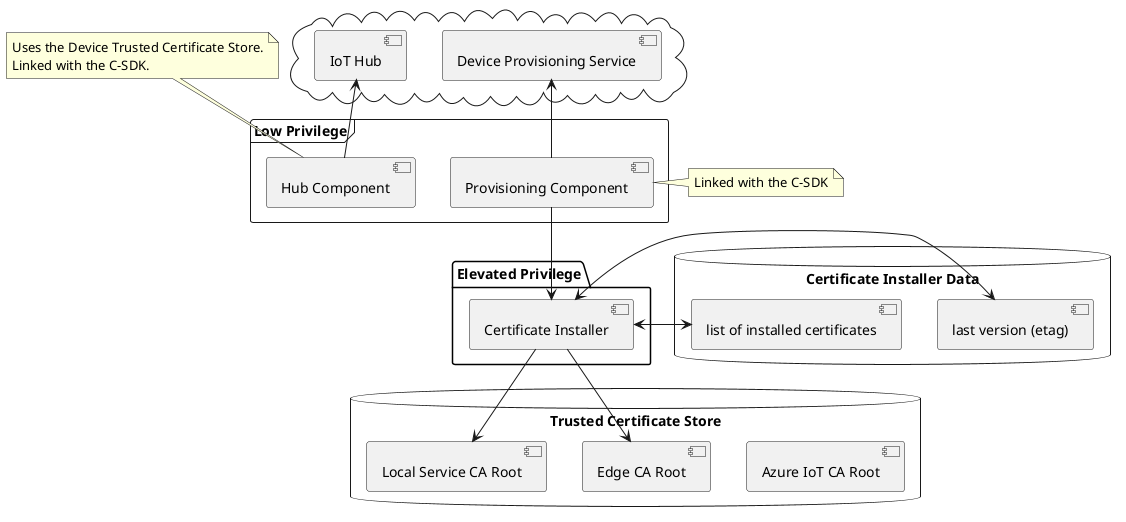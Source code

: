 @startuml
frame "Low Privilege" {
  [Provisioning Component]
  [Hub Component]
}

package "Elevated Privilege"{
    [Certificate Installer]
}

cloud {
  [Device Provisioning Service]
  [IoT Hub]
}


database "Trusted Certificate Store" {
    [Azure IoT CA Root]
    [Edge CA Root]
    [Local Service CA Root]
}

database "Certificate Installer Data" {
    [last version (etag)]
    [list of installed certificates]
}

[Device Provisioning Service] <--[Provisioning Component]
[IoT Hub] <-- [Hub Component]
[Provisioning Component] --> [Certificate Installer]
[Certificate Installer] --> [Edge CA Root]
[Certificate Installer] --> [Local Service CA Root]
[Certificate Installer] <-> [last version (etag)]
[Certificate Installer] <-> [list of installed certificates]

note right of "Provisioning Component": Linked with the C-SDK
note top of "Hub Component"
Uses the Device Trusted Certificate Store.
Linked with the C-SDK.
end note

@enduml
